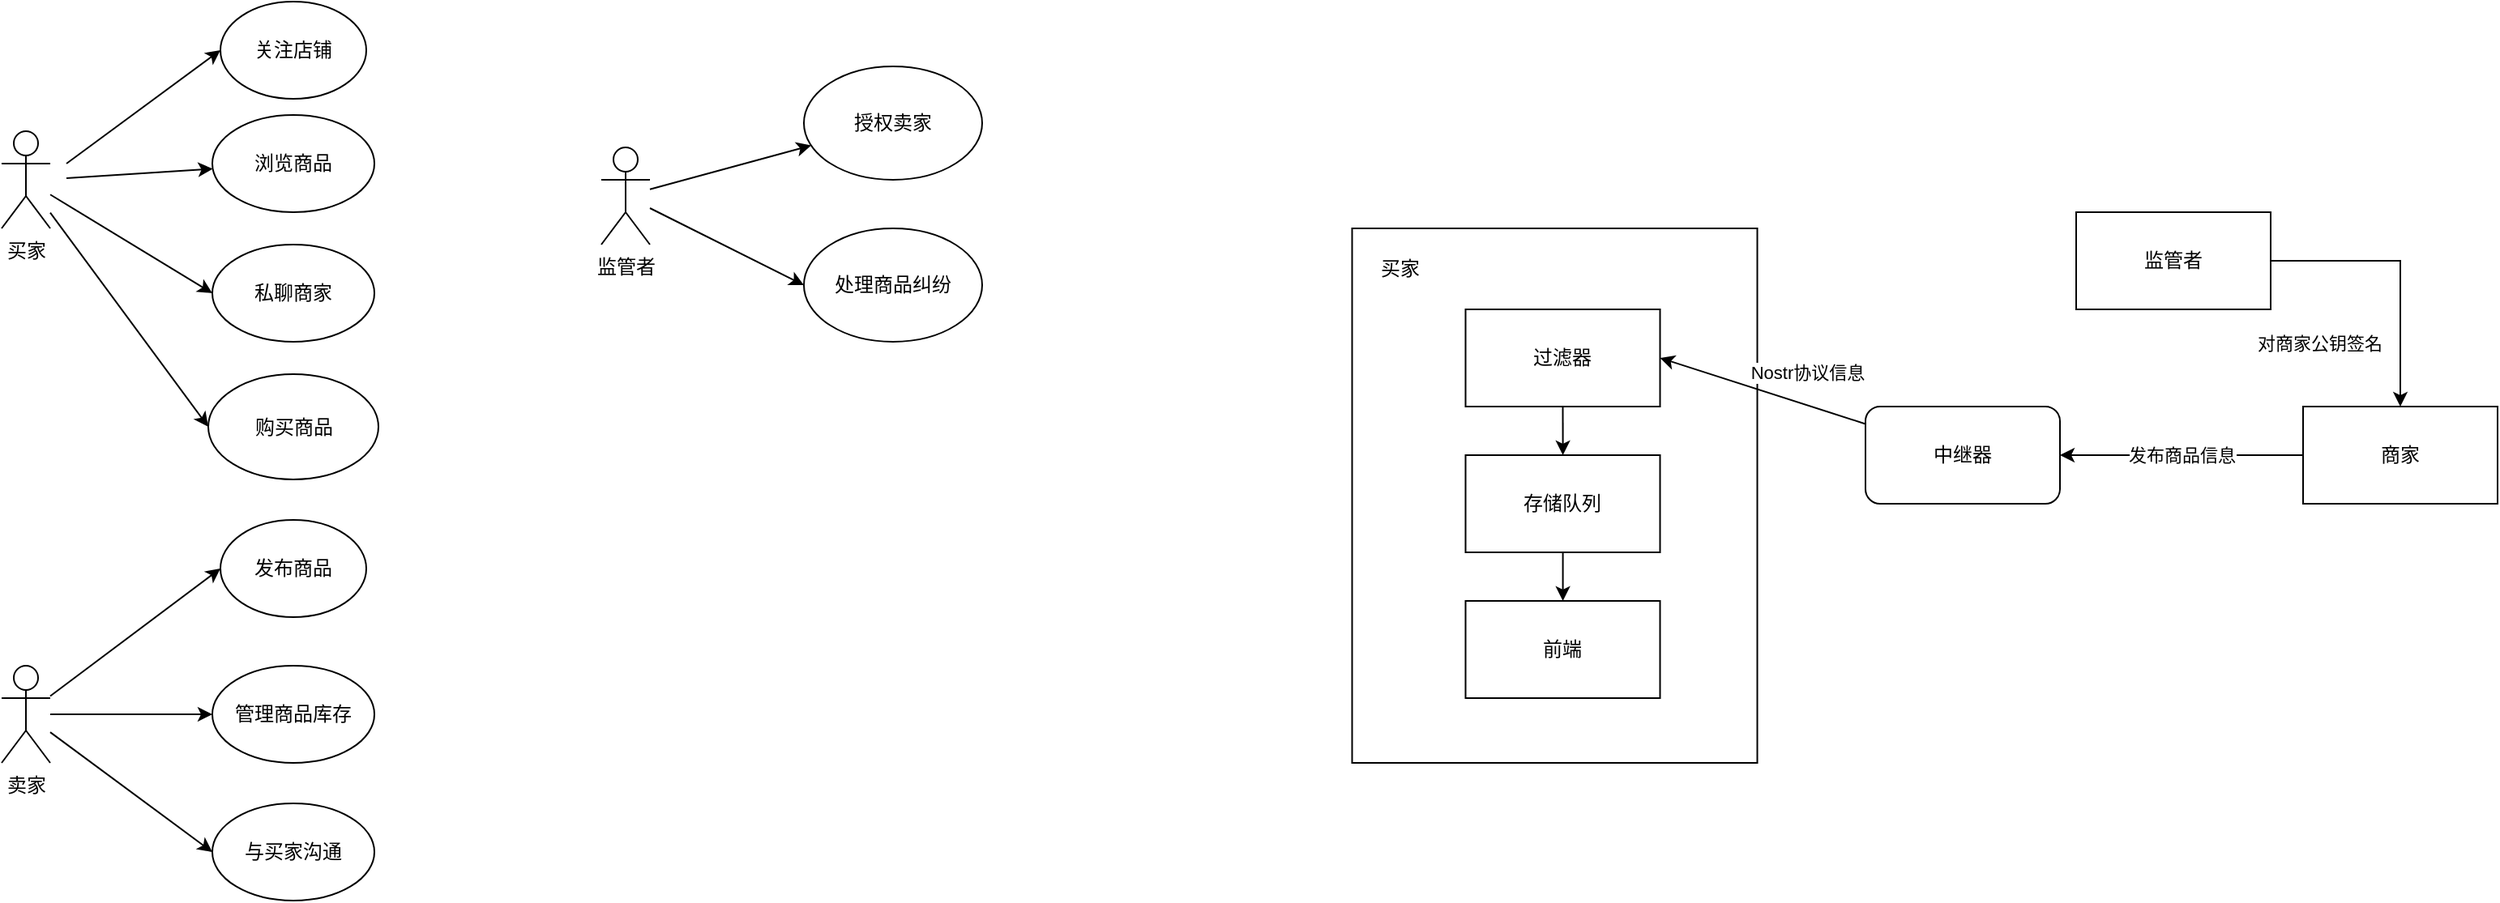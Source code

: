 <mxfile version="21.0.2" type="github">
  <diagram name="第 1 页" id="B5FwRz8VsBiWcjd7EB0q">
    <mxGraphModel dx="1122" dy="638" grid="1" gridSize="10" guides="1" tooltips="1" connect="1" arrows="1" fold="1" page="1" pageScale="1" pageWidth="827" pageHeight="1169" math="0" shadow="0">
      <root>
        <mxCell id="0" />
        <mxCell id="1" parent="0" />
        <mxCell id="hE6naJyZ3YEYH1XUzzc--43" value="Object" style="html=1;whiteSpace=wrap;" vertex="1" parent="1">
          <mxGeometry x="913.25" y="170" width="250" height="330" as="geometry" />
        </mxCell>
        <mxCell id="hE6naJyZ3YEYH1XUzzc--5" style="edgeStyle=orthogonalEdgeStyle;rounded=0;orthogonalLoop=1;jettySize=auto;html=1;exitX=0.5;exitY=1;exitDx=0;exitDy=0;" edge="1" parent="1" source="hE6naJyZ3YEYH1XUzzc--1" target="hE6naJyZ3YEYH1XUzzc--4">
          <mxGeometry relative="1" as="geometry" />
        </mxCell>
        <mxCell id="hE6naJyZ3YEYH1XUzzc--1" value="过滤器" style="rounded=0;whiteSpace=wrap;html=1;" vertex="1" parent="1">
          <mxGeometry x="983.25" y="220" width="120" height="60" as="geometry" />
        </mxCell>
        <mxCell id="hE6naJyZ3YEYH1XUzzc--7" style="edgeStyle=orthogonalEdgeStyle;rounded=0;orthogonalLoop=1;jettySize=auto;html=1;" edge="1" parent="1" source="hE6naJyZ3YEYH1XUzzc--4" target="hE6naJyZ3YEYH1XUzzc--6">
          <mxGeometry relative="1" as="geometry" />
        </mxCell>
        <mxCell id="hE6naJyZ3YEYH1XUzzc--4" value="存储队列" style="rounded=0;whiteSpace=wrap;html=1;" vertex="1" parent="1">
          <mxGeometry x="983.25" y="310" width="120" height="60" as="geometry" />
        </mxCell>
        <mxCell id="hE6naJyZ3YEYH1XUzzc--6" value="前端" style="rounded=0;whiteSpace=wrap;html=1;" vertex="1" parent="1">
          <mxGeometry x="983.25" y="400" width="120" height="60" as="geometry" />
        </mxCell>
        <mxCell id="hE6naJyZ3YEYH1XUzzc--15" style="rounded=0;orthogonalLoop=1;jettySize=auto;html=1;" edge="1" parent="1" target="hE6naJyZ3YEYH1XUzzc--10">
          <mxGeometry relative="1" as="geometry">
            <mxPoint x="120" y="139" as="sourcePoint" />
          </mxGeometry>
        </mxCell>
        <mxCell id="hE6naJyZ3YEYH1XUzzc--16" style="rounded=0;orthogonalLoop=1;jettySize=auto;html=1;entryX=0;entryY=0.5;entryDx=0;entryDy=0;" edge="1" parent="1" source="hE6naJyZ3YEYH1XUzzc--8" target="hE6naJyZ3YEYH1XUzzc--11">
          <mxGeometry relative="1" as="geometry" />
        </mxCell>
        <mxCell id="hE6naJyZ3YEYH1XUzzc--17" style="rounded=0;orthogonalLoop=1;jettySize=auto;html=1;entryX=0;entryY=0.5;entryDx=0;entryDy=0;" edge="1" parent="1" source="hE6naJyZ3YEYH1XUzzc--8" target="hE6naJyZ3YEYH1XUzzc--12">
          <mxGeometry relative="1" as="geometry" />
        </mxCell>
        <mxCell id="hE6naJyZ3YEYH1XUzzc--8" value="买家" style="shape=umlActor;verticalLabelPosition=bottom;verticalAlign=top;html=1;outlineConnect=0;" vertex="1" parent="1">
          <mxGeometry x="80" y="110" width="30" height="60" as="geometry" />
        </mxCell>
        <mxCell id="hE6naJyZ3YEYH1XUzzc--9" value="关注店铺" style="ellipse;whiteSpace=wrap;html=1;" vertex="1" parent="1">
          <mxGeometry x="215" y="30" width="90" height="60" as="geometry" />
        </mxCell>
        <mxCell id="hE6naJyZ3YEYH1XUzzc--10" value="浏览商品" style="ellipse;whiteSpace=wrap;html=1;" vertex="1" parent="1">
          <mxGeometry x="210" y="100" width="100" height="60" as="geometry" />
        </mxCell>
        <mxCell id="hE6naJyZ3YEYH1XUzzc--11" value="私聊商家" style="ellipse;whiteSpace=wrap;html=1;" vertex="1" parent="1">
          <mxGeometry x="210" y="180" width="100" height="60" as="geometry" />
        </mxCell>
        <mxCell id="hE6naJyZ3YEYH1XUzzc--12" value="购买商品" style="ellipse;whiteSpace=wrap;html=1;" vertex="1" parent="1">
          <mxGeometry x="207.5" y="260" width="105" height="65" as="geometry" />
        </mxCell>
        <mxCell id="hE6naJyZ3YEYH1XUzzc--14" value="" style="endArrow=classic;html=1;rounded=0;entryX=0;entryY=0.5;entryDx=0;entryDy=0;" edge="1" parent="1" target="hE6naJyZ3YEYH1XUzzc--9">
          <mxGeometry width="50" height="50" relative="1" as="geometry">
            <mxPoint x="120" y="130" as="sourcePoint" />
            <mxPoint x="440" y="210" as="targetPoint" />
          </mxGeometry>
        </mxCell>
        <mxCell id="hE6naJyZ3YEYH1XUzzc--24" style="rounded=0;orthogonalLoop=1;jettySize=auto;html=1;entryX=0;entryY=0.5;entryDx=0;entryDy=0;" edge="1" parent="1" source="hE6naJyZ3YEYH1XUzzc--18" target="hE6naJyZ3YEYH1XUzzc--21">
          <mxGeometry relative="1" as="geometry" />
        </mxCell>
        <mxCell id="hE6naJyZ3YEYH1XUzzc--25" style="edgeStyle=orthogonalEdgeStyle;rounded=0;orthogonalLoop=1;jettySize=auto;html=1;entryX=0;entryY=0.5;entryDx=0;entryDy=0;" edge="1" parent="1" source="hE6naJyZ3YEYH1XUzzc--18" target="hE6naJyZ3YEYH1XUzzc--22">
          <mxGeometry relative="1" as="geometry" />
        </mxCell>
        <mxCell id="hE6naJyZ3YEYH1XUzzc--26" style="rounded=0;orthogonalLoop=1;jettySize=auto;html=1;entryX=0;entryY=0.5;entryDx=0;entryDy=0;" edge="1" parent="1" source="hE6naJyZ3YEYH1XUzzc--18" target="hE6naJyZ3YEYH1XUzzc--23">
          <mxGeometry relative="1" as="geometry" />
        </mxCell>
        <mxCell id="hE6naJyZ3YEYH1XUzzc--18" value="卖家" style="shape=umlActor;verticalLabelPosition=bottom;verticalAlign=top;html=1;outlineConnect=0;" vertex="1" parent="1">
          <mxGeometry x="80" y="440" width="30" height="60" as="geometry" />
        </mxCell>
        <mxCell id="hE6naJyZ3YEYH1XUzzc--21" value="发布商品" style="ellipse;whiteSpace=wrap;html=1;" vertex="1" parent="1">
          <mxGeometry x="215" y="350" width="90" height="60" as="geometry" />
        </mxCell>
        <mxCell id="hE6naJyZ3YEYH1XUzzc--22" value="管理商品库存" style="ellipse;whiteSpace=wrap;html=1;" vertex="1" parent="1">
          <mxGeometry x="210" y="440" width="100" height="60" as="geometry" />
        </mxCell>
        <mxCell id="hE6naJyZ3YEYH1XUzzc--23" value="与买家沟通" style="ellipse;whiteSpace=wrap;html=1;" vertex="1" parent="1">
          <mxGeometry x="210" y="525" width="100" height="60" as="geometry" />
        </mxCell>
        <mxCell id="hE6naJyZ3YEYH1XUzzc--30" style="rounded=0;orthogonalLoop=1;jettySize=auto;html=1;" edge="1" parent="1" source="hE6naJyZ3YEYH1XUzzc--27" target="hE6naJyZ3YEYH1XUzzc--28">
          <mxGeometry relative="1" as="geometry" />
        </mxCell>
        <mxCell id="hE6naJyZ3YEYH1XUzzc--32" style="rounded=0;orthogonalLoop=1;jettySize=auto;html=1;entryX=0;entryY=0.5;entryDx=0;entryDy=0;" edge="1" parent="1" source="hE6naJyZ3YEYH1XUzzc--27" target="hE6naJyZ3YEYH1XUzzc--29">
          <mxGeometry relative="1" as="geometry" />
        </mxCell>
        <mxCell id="hE6naJyZ3YEYH1XUzzc--27" value="监管者" style="shape=umlActor;verticalLabelPosition=bottom;verticalAlign=top;html=1;outlineConnect=0;" vertex="1" parent="1">
          <mxGeometry x="450" y="120" width="30" height="60" as="geometry" />
        </mxCell>
        <mxCell id="hE6naJyZ3YEYH1XUzzc--28" value="授权卖家" style="ellipse;whiteSpace=wrap;html=1;" vertex="1" parent="1">
          <mxGeometry x="575" y="70" width="110" height="70" as="geometry" />
        </mxCell>
        <mxCell id="hE6naJyZ3YEYH1XUzzc--29" value="处理商品纠纷" style="ellipse;whiteSpace=wrap;html=1;" vertex="1" parent="1">
          <mxGeometry x="575" y="170" width="110" height="70" as="geometry" />
        </mxCell>
        <mxCell id="hE6naJyZ3YEYH1XUzzc--37" value="Nostr协议信息" style="rounded=0;orthogonalLoop=1;jettySize=auto;html=1;entryX=1;entryY=0.5;entryDx=0;entryDy=0;" edge="1" parent="1" source="hE6naJyZ3YEYH1XUzzc--36" target="hE6naJyZ3YEYH1XUzzc--1">
          <mxGeometry x="-0.35" y="-19" relative="1" as="geometry">
            <mxPoint as="offset" />
          </mxGeometry>
        </mxCell>
        <mxCell id="hE6naJyZ3YEYH1XUzzc--36" value="中继器" style="rounded=1;whiteSpace=wrap;html=1;" vertex="1" parent="1">
          <mxGeometry x="1230" y="280" width="120" height="60" as="geometry" />
        </mxCell>
        <mxCell id="hE6naJyZ3YEYH1XUzzc--39" value="发布商品信息" style="edgeStyle=orthogonalEdgeStyle;rounded=0;orthogonalLoop=1;jettySize=auto;html=1;entryX=1;entryY=0.5;entryDx=0;entryDy=0;" edge="1" parent="1" source="hE6naJyZ3YEYH1XUzzc--38" target="hE6naJyZ3YEYH1XUzzc--36">
          <mxGeometry relative="1" as="geometry" />
        </mxCell>
        <mxCell id="hE6naJyZ3YEYH1XUzzc--38" value="商家" style="rounded=0;whiteSpace=wrap;html=1;" vertex="1" parent="1">
          <mxGeometry x="1500" y="280" width="120" height="60" as="geometry" />
        </mxCell>
        <mxCell id="hE6naJyZ3YEYH1XUzzc--41" style="edgeStyle=orthogonalEdgeStyle;rounded=0;orthogonalLoop=1;jettySize=auto;html=1;entryX=0.5;entryY=0;entryDx=0;entryDy=0;" edge="1" parent="1" source="hE6naJyZ3YEYH1XUzzc--40" target="hE6naJyZ3YEYH1XUzzc--38">
          <mxGeometry relative="1" as="geometry" />
        </mxCell>
        <mxCell id="hE6naJyZ3YEYH1XUzzc--42" value="对商家公钥签名" style="edgeLabel;html=1;align=center;verticalAlign=middle;resizable=0;points=[];" vertex="1" connectable="0" parent="hE6naJyZ3YEYH1XUzzc--41">
          <mxGeometry x="0.124" y="2" relative="1" as="geometry">
            <mxPoint x="-52" y="35" as="offset" />
          </mxGeometry>
        </mxCell>
        <mxCell id="hE6naJyZ3YEYH1XUzzc--40" value="监管者" style="rounded=0;whiteSpace=wrap;html=1;" vertex="1" parent="1">
          <mxGeometry x="1360" y="160" width="120" height="60" as="geometry" />
        </mxCell>
        <mxCell id="hE6naJyZ3YEYH1XUzzc--45" value="买家" style="text;html=1;strokeColor=none;fillColor=none;align=center;verticalAlign=middle;whiteSpace=wrap;rounded=0;" vertex="1" parent="1">
          <mxGeometry x="913.25" y="180" width="60" height="30" as="geometry" />
        </mxCell>
      </root>
    </mxGraphModel>
  </diagram>
</mxfile>
